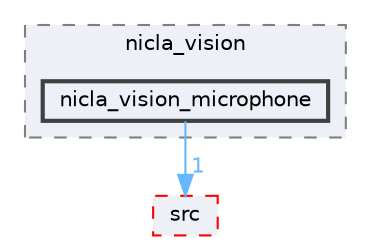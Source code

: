 digraph "Face_Access_inferencing/examples/nicla_vision/nicla_vision_microphone"
{
 // LATEX_PDF_SIZE
  bgcolor="transparent";
  edge [fontname=Helvetica,fontsize=10,labelfontname=Helvetica,labelfontsize=10];
  node [fontname=Helvetica,fontsize=10,shape=box,height=0.2,width=0.4];
  compound=true
  subgraph clusterdir_bdeed0e3448bb00e9e4eda6119adab23 {
    graph [ bgcolor="#edf0f7", pencolor="grey50", label="nicla_vision", fontname=Helvetica,fontsize=10 style="filled,dashed", URL="dir_bdeed0e3448bb00e9e4eda6119adab23.html",tooltip=""]
  dir_166a25ab76168ede7b2b0c593e16c754 [label="nicla_vision_microphone", fillcolor="#edf0f7", color="grey25", style="filled,bold", URL="dir_166a25ab76168ede7b2b0c593e16c754.html",tooltip=""];
  }
  dir_a10e16a828caf535b3ccf4484f92e610 [label="src", fillcolor="#edf0f7", color="red", style="filled,dashed", URL="dir_a10e16a828caf535b3ccf4484f92e610.html",tooltip=""];
  dir_166a25ab76168ede7b2b0c593e16c754->dir_a10e16a828caf535b3ccf4484f92e610 [headlabel="1", labeldistance=1.5 headhref="dir_000216_000302.html" href="dir_000216_000302.html" color="steelblue1" fontcolor="steelblue1"];
}
